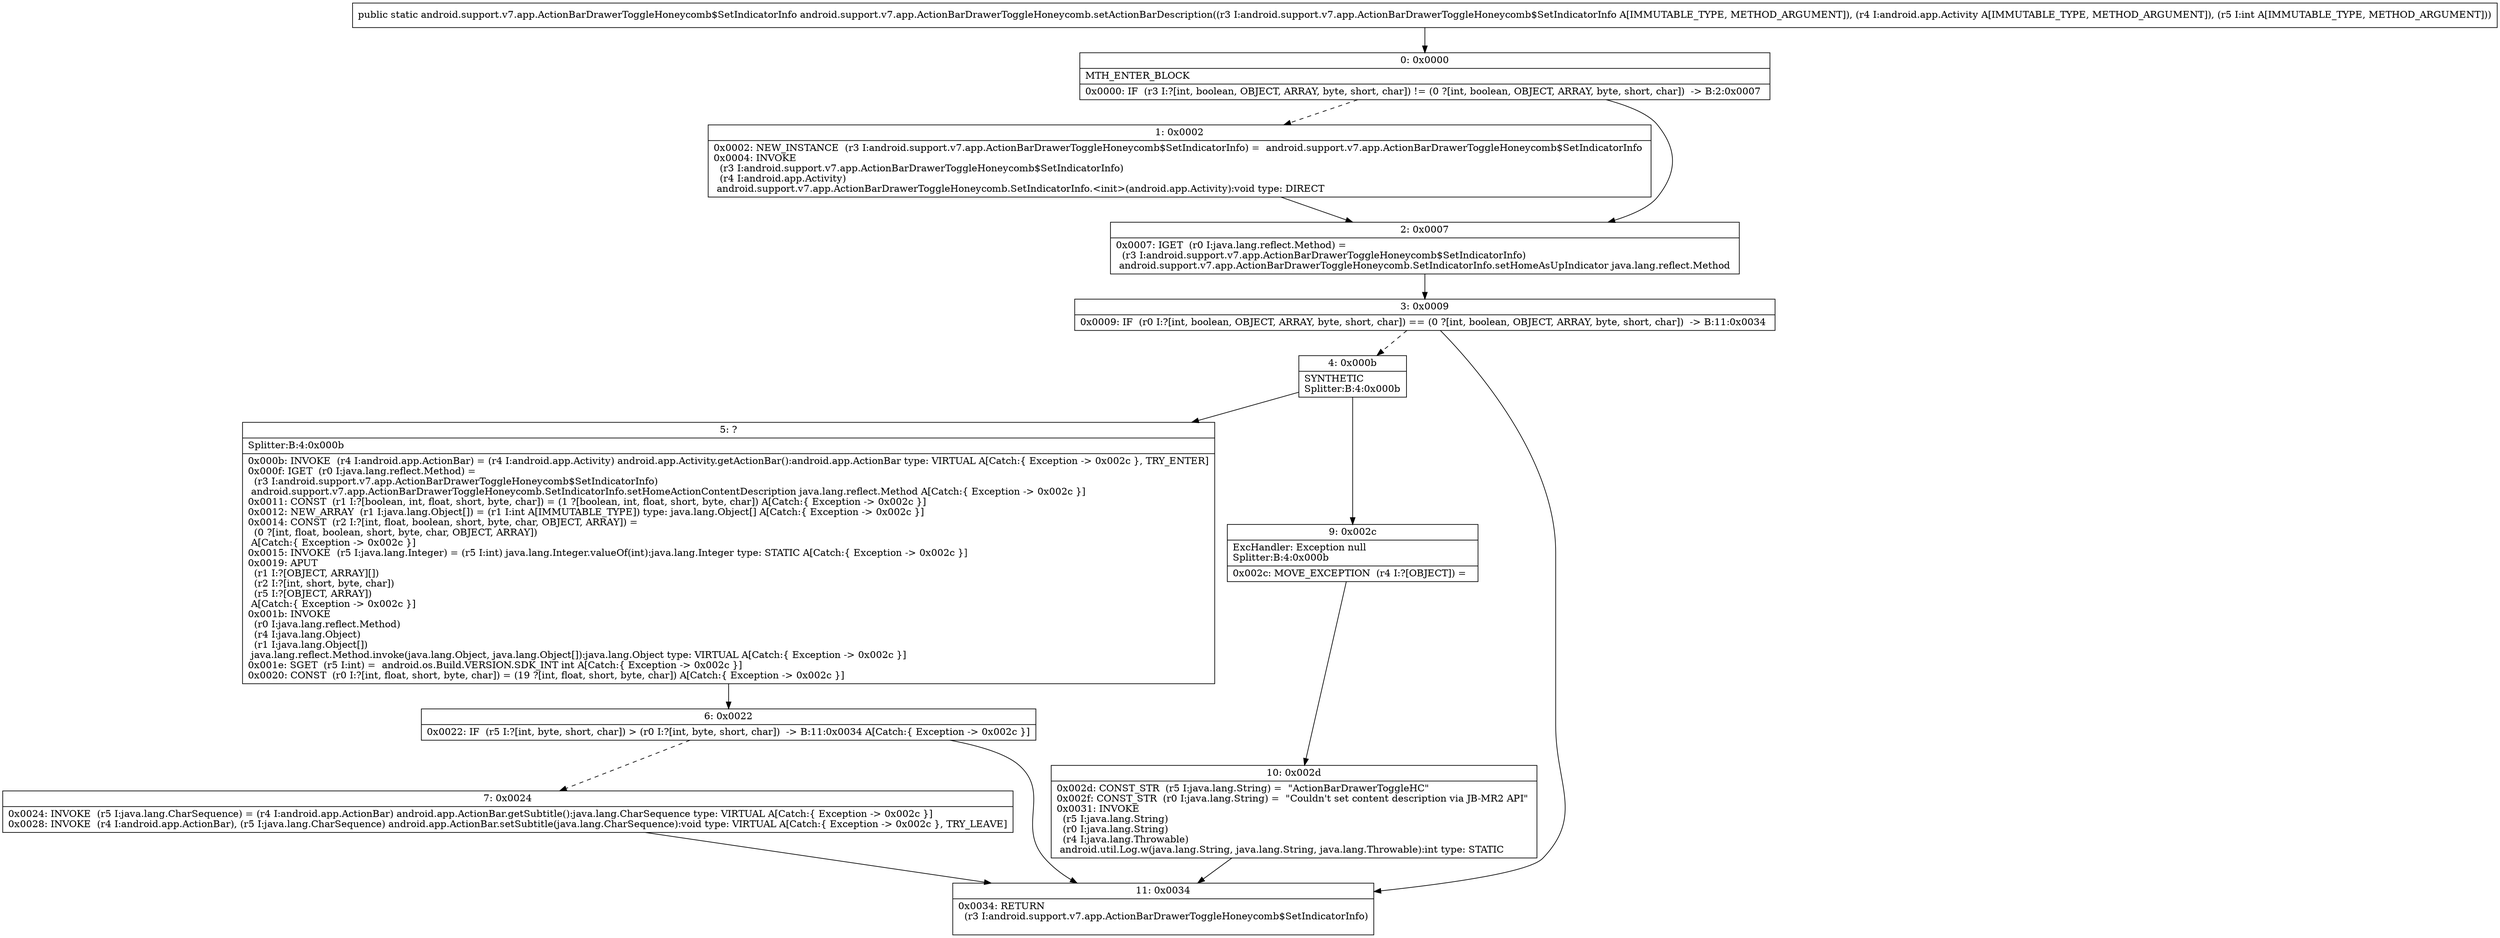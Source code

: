 digraph "CFG forandroid.support.v7.app.ActionBarDrawerToggleHoneycomb.setActionBarDescription(Landroid\/support\/v7\/app\/ActionBarDrawerToggleHoneycomb$SetIndicatorInfo;Landroid\/app\/Activity;I)Landroid\/support\/v7\/app\/ActionBarDrawerToggleHoneycomb$SetIndicatorInfo;" {
Node_0 [shape=record,label="{0\:\ 0x0000|MTH_ENTER_BLOCK\l|0x0000: IF  (r3 I:?[int, boolean, OBJECT, ARRAY, byte, short, char]) != (0 ?[int, boolean, OBJECT, ARRAY, byte, short, char])  \-\> B:2:0x0007 \l}"];
Node_1 [shape=record,label="{1\:\ 0x0002|0x0002: NEW_INSTANCE  (r3 I:android.support.v7.app.ActionBarDrawerToggleHoneycomb$SetIndicatorInfo) =  android.support.v7.app.ActionBarDrawerToggleHoneycomb$SetIndicatorInfo \l0x0004: INVOKE  \l  (r3 I:android.support.v7.app.ActionBarDrawerToggleHoneycomb$SetIndicatorInfo)\l  (r4 I:android.app.Activity)\l android.support.v7.app.ActionBarDrawerToggleHoneycomb.SetIndicatorInfo.\<init\>(android.app.Activity):void type: DIRECT \l}"];
Node_2 [shape=record,label="{2\:\ 0x0007|0x0007: IGET  (r0 I:java.lang.reflect.Method) = \l  (r3 I:android.support.v7.app.ActionBarDrawerToggleHoneycomb$SetIndicatorInfo)\l android.support.v7.app.ActionBarDrawerToggleHoneycomb.SetIndicatorInfo.setHomeAsUpIndicator java.lang.reflect.Method \l}"];
Node_3 [shape=record,label="{3\:\ 0x0009|0x0009: IF  (r0 I:?[int, boolean, OBJECT, ARRAY, byte, short, char]) == (0 ?[int, boolean, OBJECT, ARRAY, byte, short, char])  \-\> B:11:0x0034 \l}"];
Node_4 [shape=record,label="{4\:\ 0x000b|SYNTHETIC\lSplitter:B:4:0x000b\l}"];
Node_5 [shape=record,label="{5\:\ ?|Splitter:B:4:0x000b\l|0x000b: INVOKE  (r4 I:android.app.ActionBar) = (r4 I:android.app.Activity) android.app.Activity.getActionBar():android.app.ActionBar type: VIRTUAL A[Catch:\{ Exception \-\> 0x002c \}, TRY_ENTER]\l0x000f: IGET  (r0 I:java.lang.reflect.Method) = \l  (r3 I:android.support.v7.app.ActionBarDrawerToggleHoneycomb$SetIndicatorInfo)\l android.support.v7.app.ActionBarDrawerToggleHoneycomb.SetIndicatorInfo.setHomeActionContentDescription java.lang.reflect.Method A[Catch:\{ Exception \-\> 0x002c \}]\l0x0011: CONST  (r1 I:?[boolean, int, float, short, byte, char]) = (1 ?[boolean, int, float, short, byte, char]) A[Catch:\{ Exception \-\> 0x002c \}]\l0x0012: NEW_ARRAY  (r1 I:java.lang.Object[]) = (r1 I:int A[IMMUTABLE_TYPE]) type: java.lang.Object[] A[Catch:\{ Exception \-\> 0x002c \}]\l0x0014: CONST  (r2 I:?[int, float, boolean, short, byte, char, OBJECT, ARRAY]) = \l  (0 ?[int, float, boolean, short, byte, char, OBJECT, ARRAY])\l A[Catch:\{ Exception \-\> 0x002c \}]\l0x0015: INVOKE  (r5 I:java.lang.Integer) = (r5 I:int) java.lang.Integer.valueOf(int):java.lang.Integer type: STATIC A[Catch:\{ Exception \-\> 0x002c \}]\l0x0019: APUT  \l  (r1 I:?[OBJECT, ARRAY][])\l  (r2 I:?[int, short, byte, char])\l  (r5 I:?[OBJECT, ARRAY])\l A[Catch:\{ Exception \-\> 0x002c \}]\l0x001b: INVOKE  \l  (r0 I:java.lang.reflect.Method)\l  (r4 I:java.lang.Object)\l  (r1 I:java.lang.Object[])\l java.lang.reflect.Method.invoke(java.lang.Object, java.lang.Object[]):java.lang.Object type: VIRTUAL A[Catch:\{ Exception \-\> 0x002c \}]\l0x001e: SGET  (r5 I:int) =  android.os.Build.VERSION.SDK_INT int A[Catch:\{ Exception \-\> 0x002c \}]\l0x0020: CONST  (r0 I:?[int, float, short, byte, char]) = (19 ?[int, float, short, byte, char]) A[Catch:\{ Exception \-\> 0x002c \}]\l}"];
Node_6 [shape=record,label="{6\:\ 0x0022|0x0022: IF  (r5 I:?[int, byte, short, char]) \> (r0 I:?[int, byte, short, char])  \-\> B:11:0x0034 A[Catch:\{ Exception \-\> 0x002c \}]\l}"];
Node_7 [shape=record,label="{7\:\ 0x0024|0x0024: INVOKE  (r5 I:java.lang.CharSequence) = (r4 I:android.app.ActionBar) android.app.ActionBar.getSubtitle():java.lang.CharSequence type: VIRTUAL A[Catch:\{ Exception \-\> 0x002c \}]\l0x0028: INVOKE  (r4 I:android.app.ActionBar), (r5 I:java.lang.CharSequence) android.app.ActionBar.setSubtitle(java.lang.CharSequence):void type: VIRTUAL A[Catch:\{ Exception \-\> 0x002c \}, TRY_LEAVE]\l}"];
Node_9 [shape=record,label="{9\:\ 0x002c|ExcHandler: Exception null\lSplitter:B:4:0x000b\l|0x002c: MOVE_EXCEPTION  (r4 I:?[OBJECT]) =  \l}"];
Node_10 [shape=record,label="{10\:\ 0x002d|0x002d: CONST_STR  (r5 I:java.lang.String) =  \"ActionBarDrawerToggleHC\" \l0x002f: CONST_STR  (r0 I:java.lang.String) =  \"Couldn't set content description via JB\-MR2 API\" \l0x0031: INVOKE  \l  (r5 I:java.lang.String)\l  (r0 I:java.lang.String)\l  (r4 I:java.lang.Throwable)\l android.util.Log.w(java.lang.String, java.lang.String, java.lang.Throwable):int type: STATIC \l}"];
Node_11 [shape=record,label="{11\:\ 0x0034|0x0034: RETURN  \l  (r3 I:android.support.v7.app.ActionBarDrawerToggleHoneycomb$SetIndicatorInfo)\l \l}"];
MethodNode[shape=record,label="{public static android.support.v7.app.ActionBarDrawerToggleHoneycomb$SetIndicatorInfo android.support.v7.app.ActionBarDrawerToggleHoneycomb.setActionBarDescription((r3 I:android.support.v7.app.ActionBarDrawerToggleHoneycomb$SetIndicatorInfo A[IMMUTABLE_TYPE, METHOD_ARGUMENT]), (r4 I:android.app.Activity A[IMMUTABLE_TYPE, METHOD_ARGUMENT]), (r5 I:int A[IMMUTABLE_TYPE, METHOD_ARGUMENT])) }"];
MethodNode -> Node_0;
Node_0 -> Node_1[style=dashed];
Node_0 -> Node_2;
Node_1 -> Node_2;
Node_2 -> Node_3;
Node_3 -> Node_4[style=dashed];
Node_3 -> Node_11;
Node_4 -> Node_5;
Node_4 -> Node_9;
Node_5 -> Node_6;
Node_6 -> Node_7[style=dashed];
Node_6 -> Node_11;
Node_7 -> Node_11;
Node_9 -> Node_10;
Node_10 -> Node_11;
}

